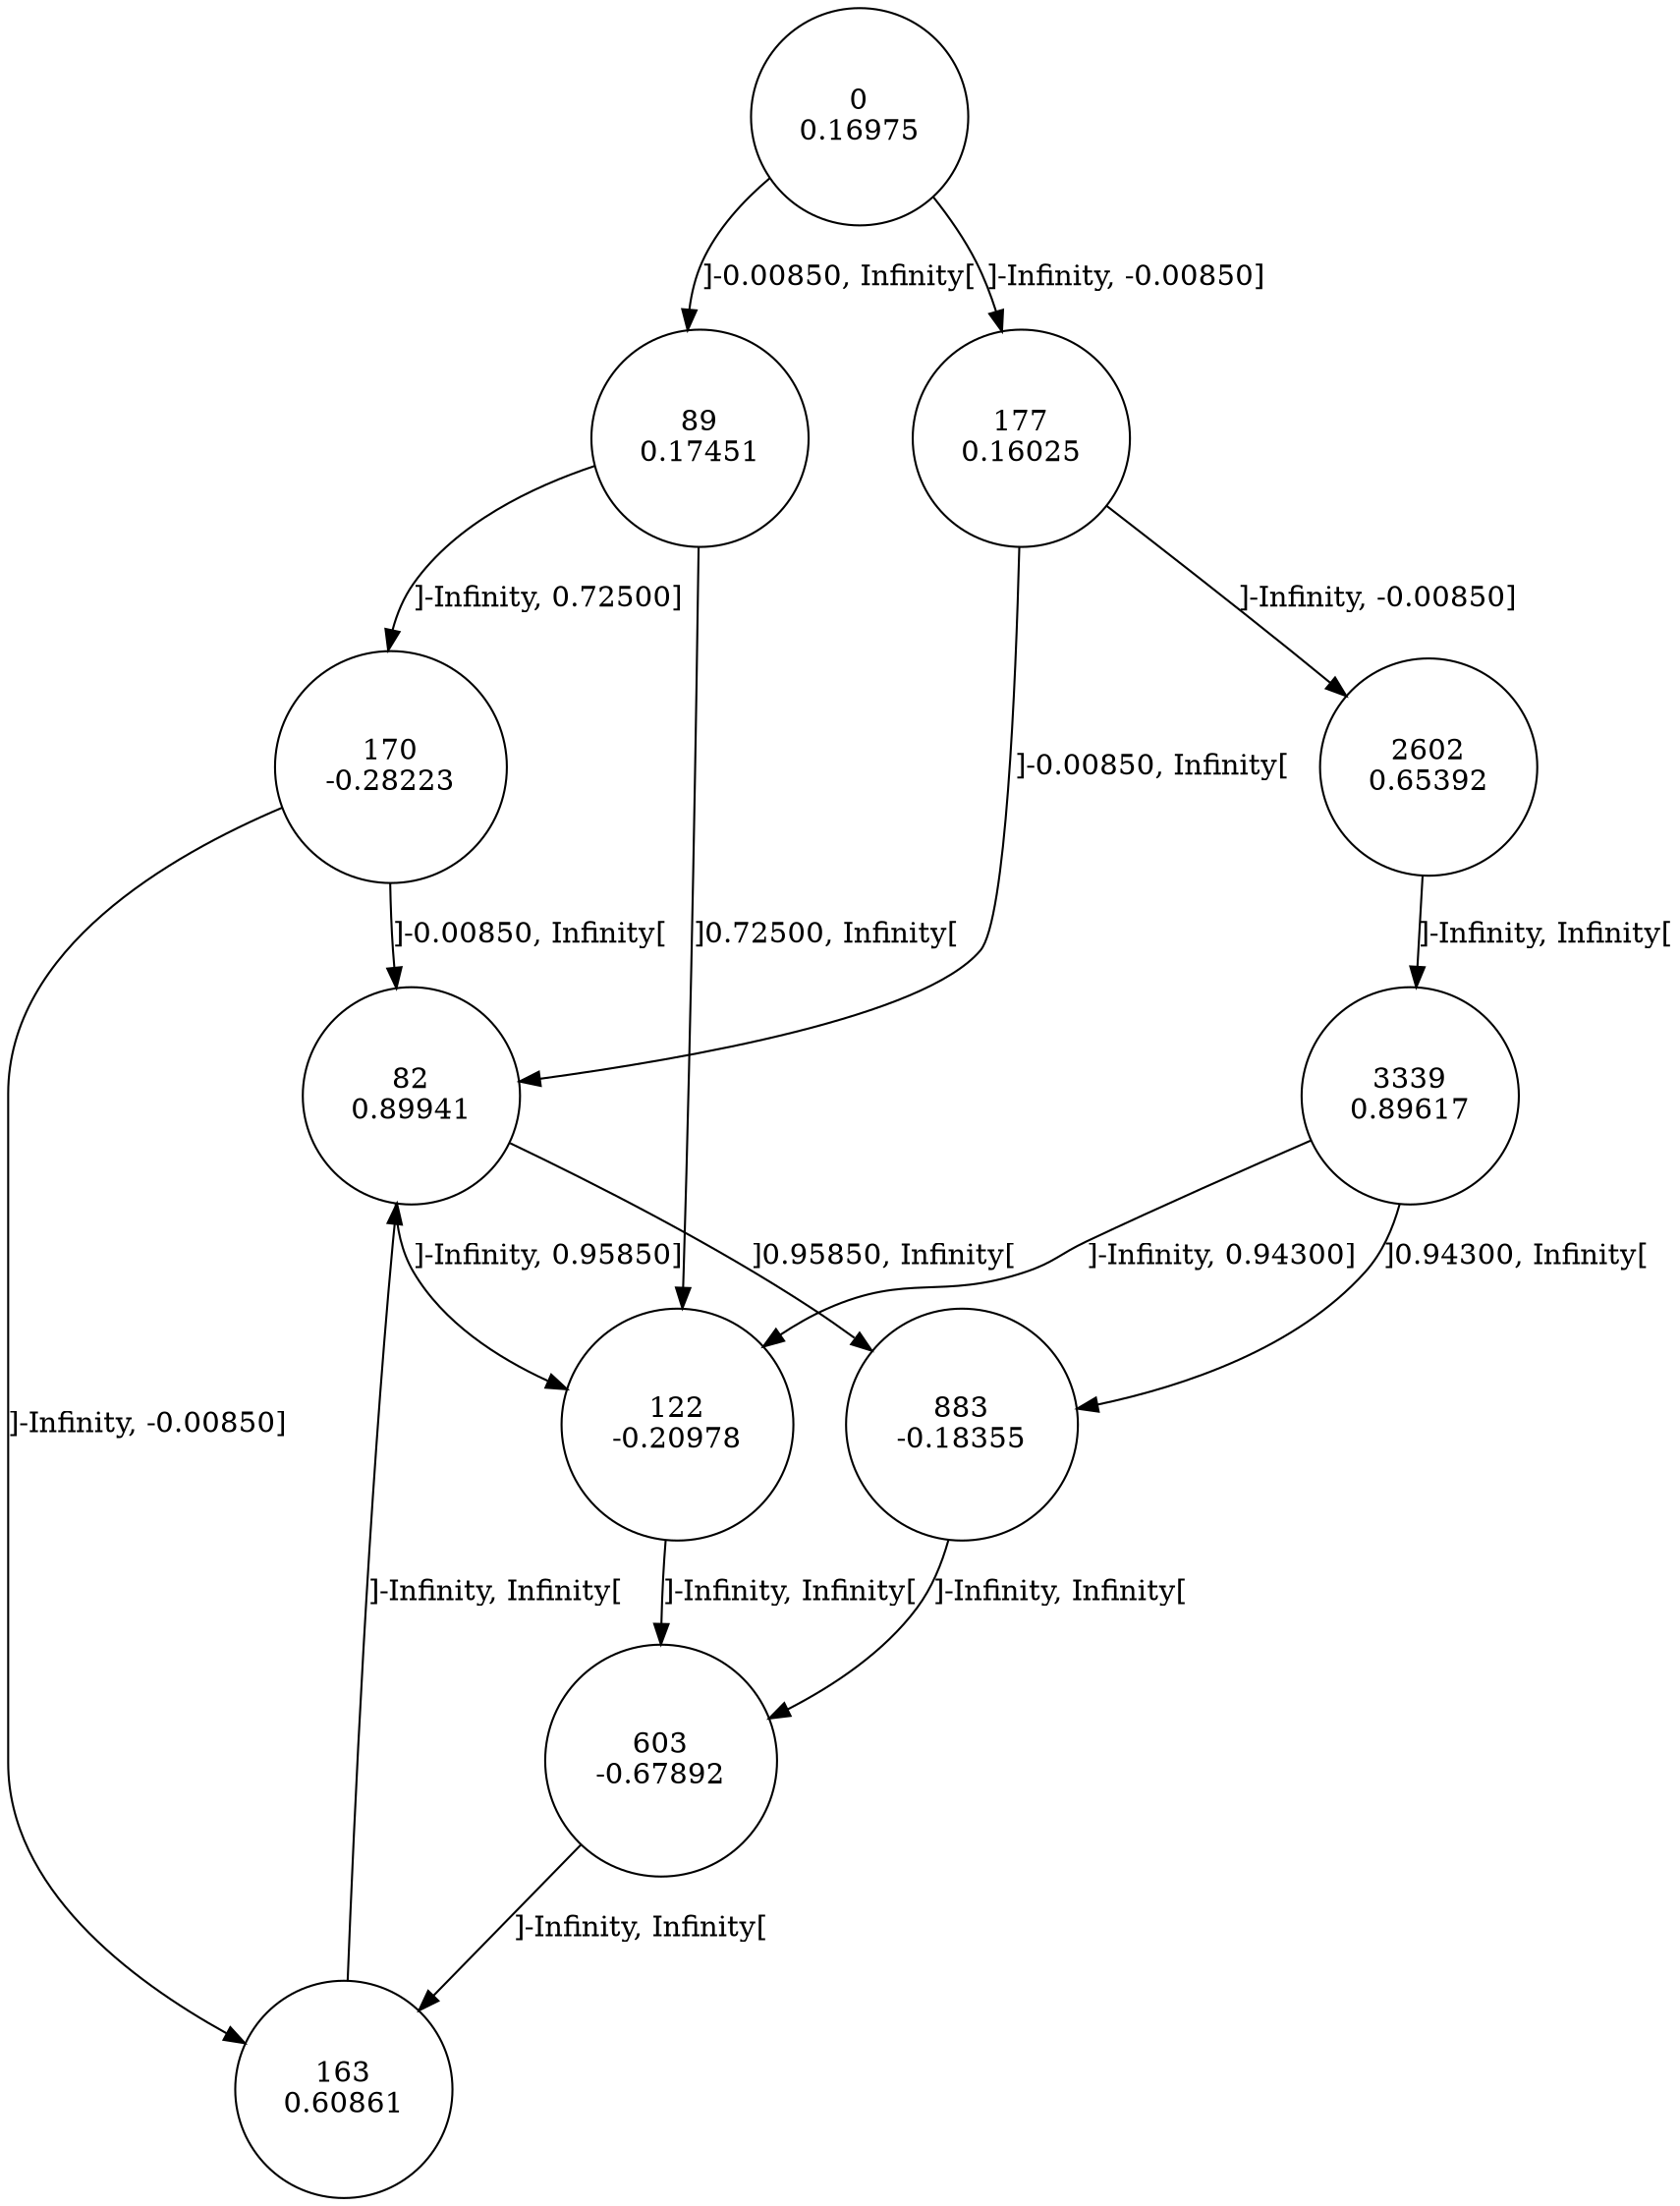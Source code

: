 digraph DFA {
0 [shape=circle, label="0\n0.16975"];
	0 -> 177 [label="]-Infinity, -0.00850]"];
	0 -> 89 [label="]-0.00850, Infinity["];
89 [shape=circle, label="89\n0.17451"];
	89 -> 170 [label="]-Infinity, 0.72500]"];
	89 -> 122 [label="]0.72500, Infinity["];
122 [shape=circle, label="122\n-0.20978"];
	122 -> 603 [label="]-Infinity, Infinity["];
603 [shape=circle, label="603\n-0.67892"];
	603 -> 163 [label="]-Infinity, Infinity["];
163 [shape=circle, label="163\n0.60861"];
	163 -> 82 [label="]-Infinity, Infinity["];
82 [shape=circle, label="82\n0.89941"];
	82 -> 122 [label="]-Infinity, 0.95850]"];
	82 -> 883 [label="]0.95850, Infinity["];
883 [shape=circle, label="883\n-0.18355"];
	883 -> 603 [label="]-Infinity, Infinity["];
170 [shape=circle, label="170\n-0.28223"];
	170 -> 163 [label="]-Infinity, -0.00850]"];
	170 -> 82 [label="]-0.00850, Infinity["];
177 [shape=circle, label="177\n0.16025"];
	177 -> 2602 [label="]-Infinity, -0.00850]"];
	177 -> 82 [label="]-0.00850, Infinity["];
2602 [shape=circle, label="2602\n0.65392"];
	2602 -> 3339 [label="]-Infinity, Infinity["];
3339 [shape=circle, label="3339\n0.89617"];
	3339 -> 122 [label="]-Infinity, 0.94300]"];
	3339 -> 883 [label="]0.94300, Infinity["];
}